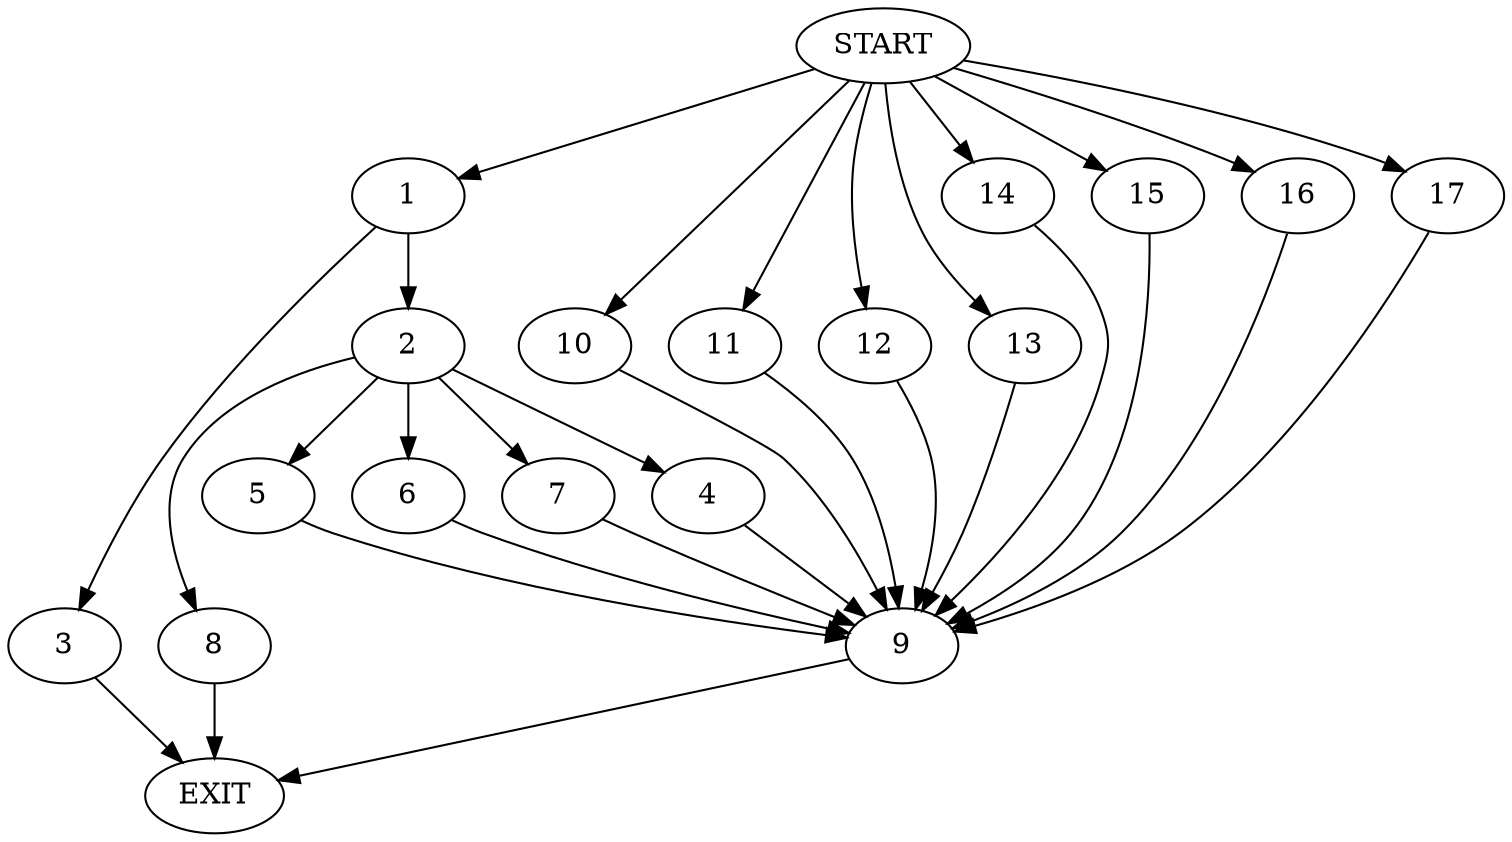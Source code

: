 digraph {
0 [label="START"]
18 [label="EXIT"]
0 -> 1
1 -> 2
1 -> 3
3 -> 18
2 -> 4
2 -> 5
2 -> 6
2 -> 7
2 -> 8
8 -> 18
6 -> 9
5 -> 9
4 -> 9
7 -> 9
9 -> 18
0 -> 10
10 -> 9
0 -> 11
11 -> 9
0 -> 12
12 -> 9
0 -> 13
13 -> 9
0 -> 14
14 -> 9
0 -> 15
15 -> 9
0 -> 16
16 -> 9
0 -> 17
17 -> 9
}
